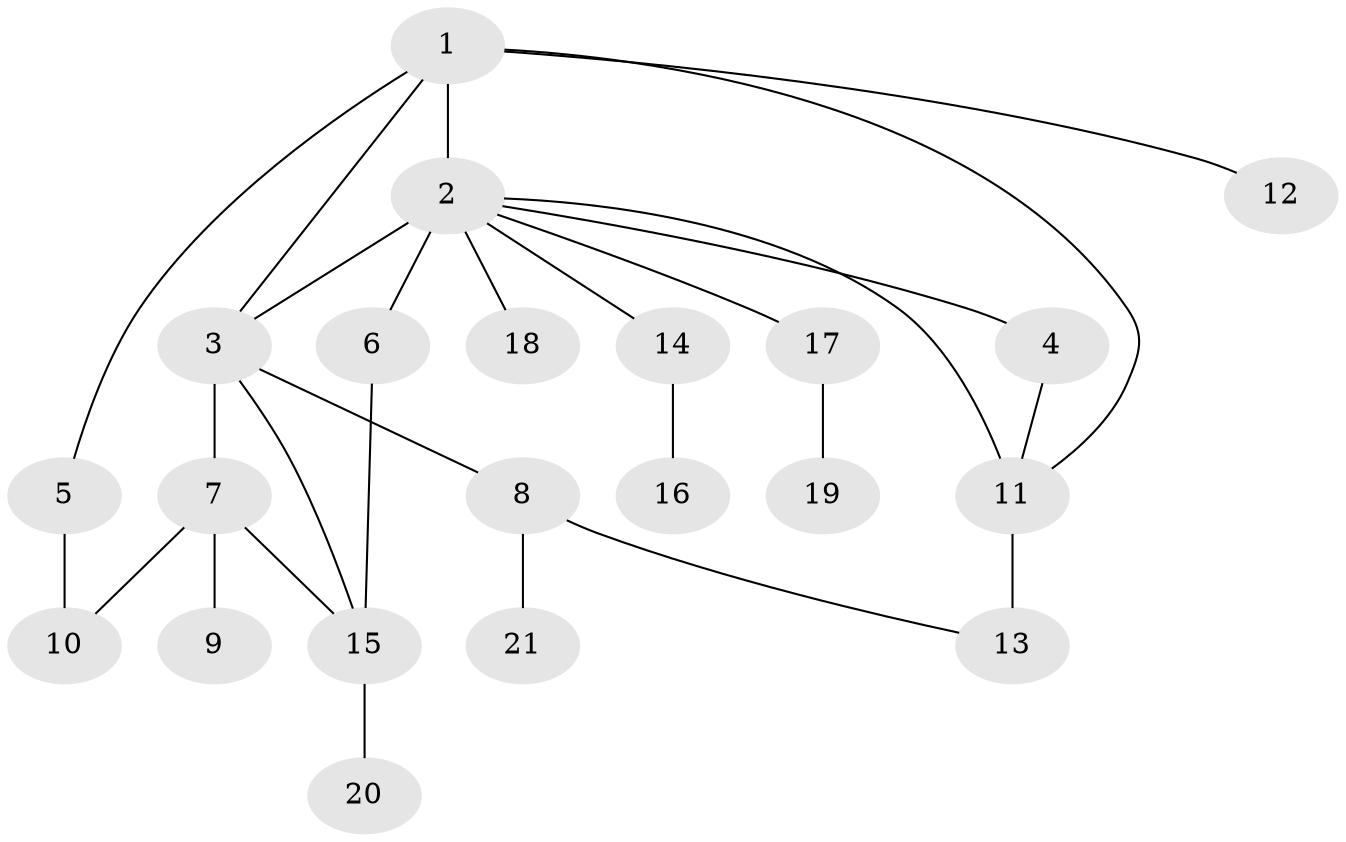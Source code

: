 // original degree distribution, {6: 0.0196078431372549, 13: 0.0196078431372549, 14: 0.0196078431372549, 3: 0.058823529411764705, 7: 0.0196078431372549, 1: 0.6274509803921569, 4: 0.0196078431372549, 2: 0.1568627450980392, 5: 0.058823529411764705}
// Generated by graph-tools (version 1.1) at 2025/50/03/04/25 22:50:17]
// undirected, 21 vertices, 27 edges
graph export_dot {
  node [color=gray90,style=filled];
  1;
  2;
  3;
  4;
  5;
  6;
  7;
  8;
  9;
  10;
  11;
  12;
  13;
  14;
  15;
  16;
  17;
  18;
  19;
  20;
  21;
  1 -- 2 [weight=1.0];
  1 -- 3 [weight=1.0];
  1 -- 5 [weight=1.0];
  1 -- 11 [weight=1.0];
  1 -- 12 [weight=1.0];
  2 -- 3 [weight=1.0];
  2 -- 4 [weight=1.0];
  2 -- 6 [weight=4.0];
  2 -- 11 [weight=1.0];
  2 -- 14 [weight=1.0];
  2 -- 17 [weight=1.0];
  2 -- 18 [weight=1.0];
  3 -- 7 [weight=8.0];
  3 -- 8 [weight=1.0];
  3 -- 15 [weight=1.0];
  4 -- 11 [weight=1.0];
  5 -- 10 [weight=5.0];
  6 -- 15 [weight=1.0];
  7 -- 9 [weight=1.0];
  7 -- 10 [weight=1.0];
  7 -- 15 [weight=1.0];
  8 -- 13 [weight=1.0];
  8 -- 21 [weight=1.0];
  11 -- 13 [weight=3.0];
  14 -- 16 [weight=3.0];
  15 -- 20 [weight=1.0];
  17 -- 19 [weight=1.0];
}

